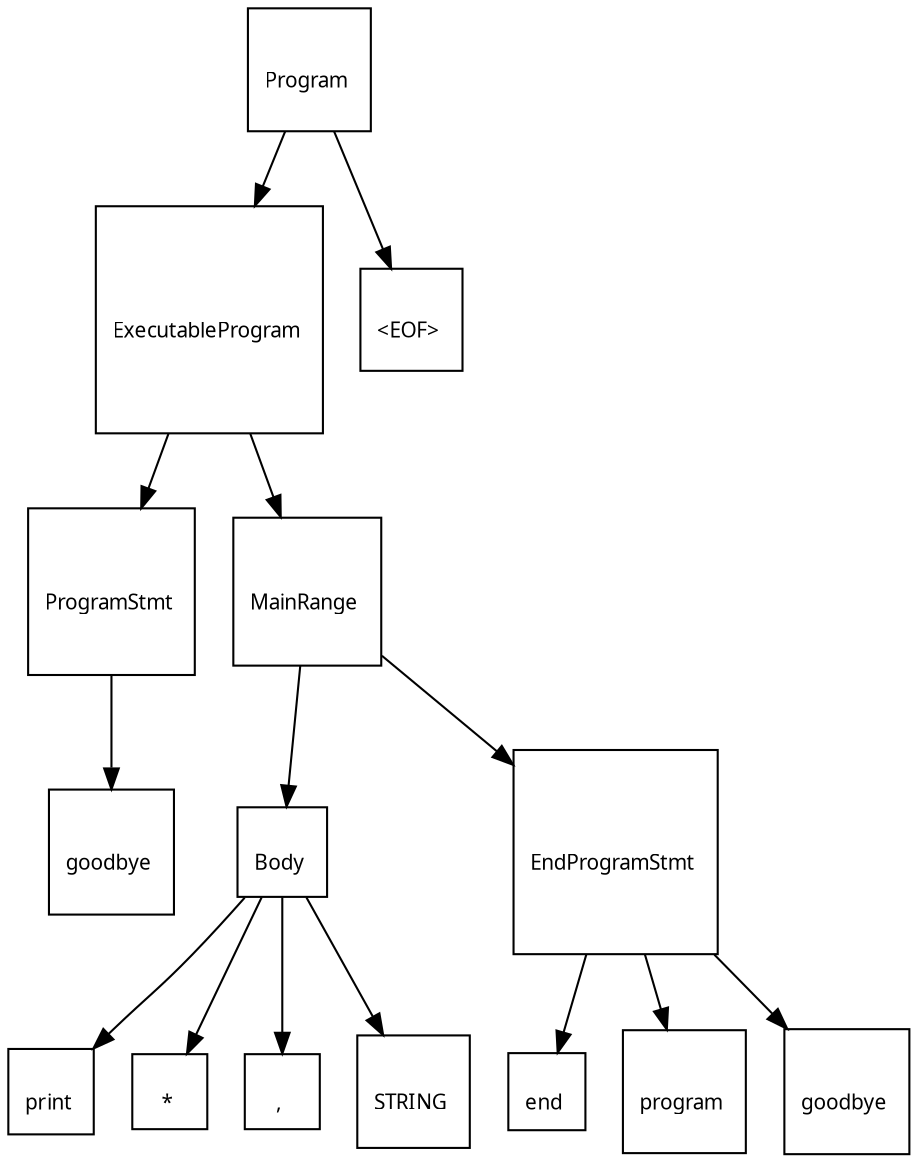 digraph G {
  charset="UTF-8"
  node [shape=square, fontname="Arial Unicode MS"];
  "652c4b05-fcde-438c-b7bb-502107b877d7" [label="\lProgram \n", fontsize=10];
  "652c4b05-fcde-438c-b7bb-502107b877d7" -> "5e27c42d-270c-4d1b-b510-9b88a5999756";
  "5e27c42d-270c-4d1b-b510-9b88a5999756" [label="\lExecutableProgram \n", fontsize=10];
  "5e27c42d-270c-4d1b-b510-9b88a5999756" -> "e6df988d-8932-4b0e-893f-9eba8f5acc69";
  "e6df988d-8932-4b0e-893f-9eba8f5acc69" [label="\lProgramStmt \n", fontsize=10];
  "e6df988d-8932-4b0e-893f-9eba8f5acc69" -> "4a82bb3c-be67-4b70-9aec-d74c09921855";
  "4a82bb3c-be67-4b70-9aec-d74c09921855" [label="\lgoodbye \n", fontsize=10];
  "5e27c42d-270c-4d1b-b510-9b88a5999756" -> "8c18257a-3a5c-403e-88b9-0f9f27d3007b";
  "8c18257a-3a5c-403e-88b9-0f9f27d3007b" [label="\lMainRange \n", fontsize=10];
  "8c18257a-3a5c-403e-88b9-0f9f27d3007b" -> "4a860164-b5ee-4f81-9616-a583b92a2776";
  "4a860164-b5ee-4f81-9616-a583b92a2776" [label="\lBody \n", fontsize=10];
  "4a860164-b5ee-4f81-9616-a583b92a2776" -> "eee68932-d747-4a09-b70e-e7ce25fb354e";
  "eee68932-d747-4a09-b70e-e7ce25fb354e" [label="\lprint \n", fontsize=10];
  "4a860164-b5ee-4f81-9616-a583b92a2776" -> "f623711d-449e-4fba-9e32-8b76a225e943";
  "f623711d-449e-4fba-9e32-8b76a225e943" [label="\l* \n", fontsize=10];
  "4a860164-b5ee-4f81-9616-a583b92a2776" -> "727439b9-f70c-4ea5-bbf5-997afc2d70e3";
  "727439b9-f70c-4ea5-bbf5-997afc2d70e3" [label="\l, \n", fontsize=10];
  "4a860164-b5ee-4f81-9616-a583b92a2776" -> "6494e515-3587-40f1-8c2b-98a16e22922e";
  "6494e515-3587-40f1-8c2b-98a16e22922e" [label="\lSTRING \n", fontsize=10];
  "8c18257a-3a5c-403e-88b9-0f9f27d3007b" -> "34934c5f-dc7d-4c0b-a36c-631862b7cd0f";
  "34934c5f-dc7d-4c0b-a36c-631862b7cd0f" [label="\lEndProgramStmt \n", fontsize=10];
  "34934c5f-dc7d-4c0b-a36c-631862b7cd0f" -> "a2fb285f-1bbe-467c-9f93-13866136453f";
  "a2fb285f-1bbe-467c-9f93-13866136453f" [label="\lend \n", fontsize=10];
  "34934c5f-dc7d-4c0b-a36c-631862b7cd0f" -> "cea4c67c-7572-4f49-9d56-cf8243269370";
  "cea4c67c-7572-4f49-9d56-cf8243269370" [label="\lprogram \n", fontsize=10];
  "34934c5f-dc7d-4c0b-a36c-631862b7cd0f" -> "7da06883-40af-43d9-afb9-a4c8550d9c98";
  "7da06883-40af-43d9-afb9-a4c8550d9c98" [label="\lgoodbye \n", fontsize=10];
  "652c4b05-fcde-438c-b7bb-502107b877d7" -> "95ab8158-106b-4922-9fa8-d25f4ba87acc";
  "95ab8158-106b-4922-9fa8-d25f4ba87acc" [label="\l&lt;EOF&gt; \n", fontsize=10];
}
